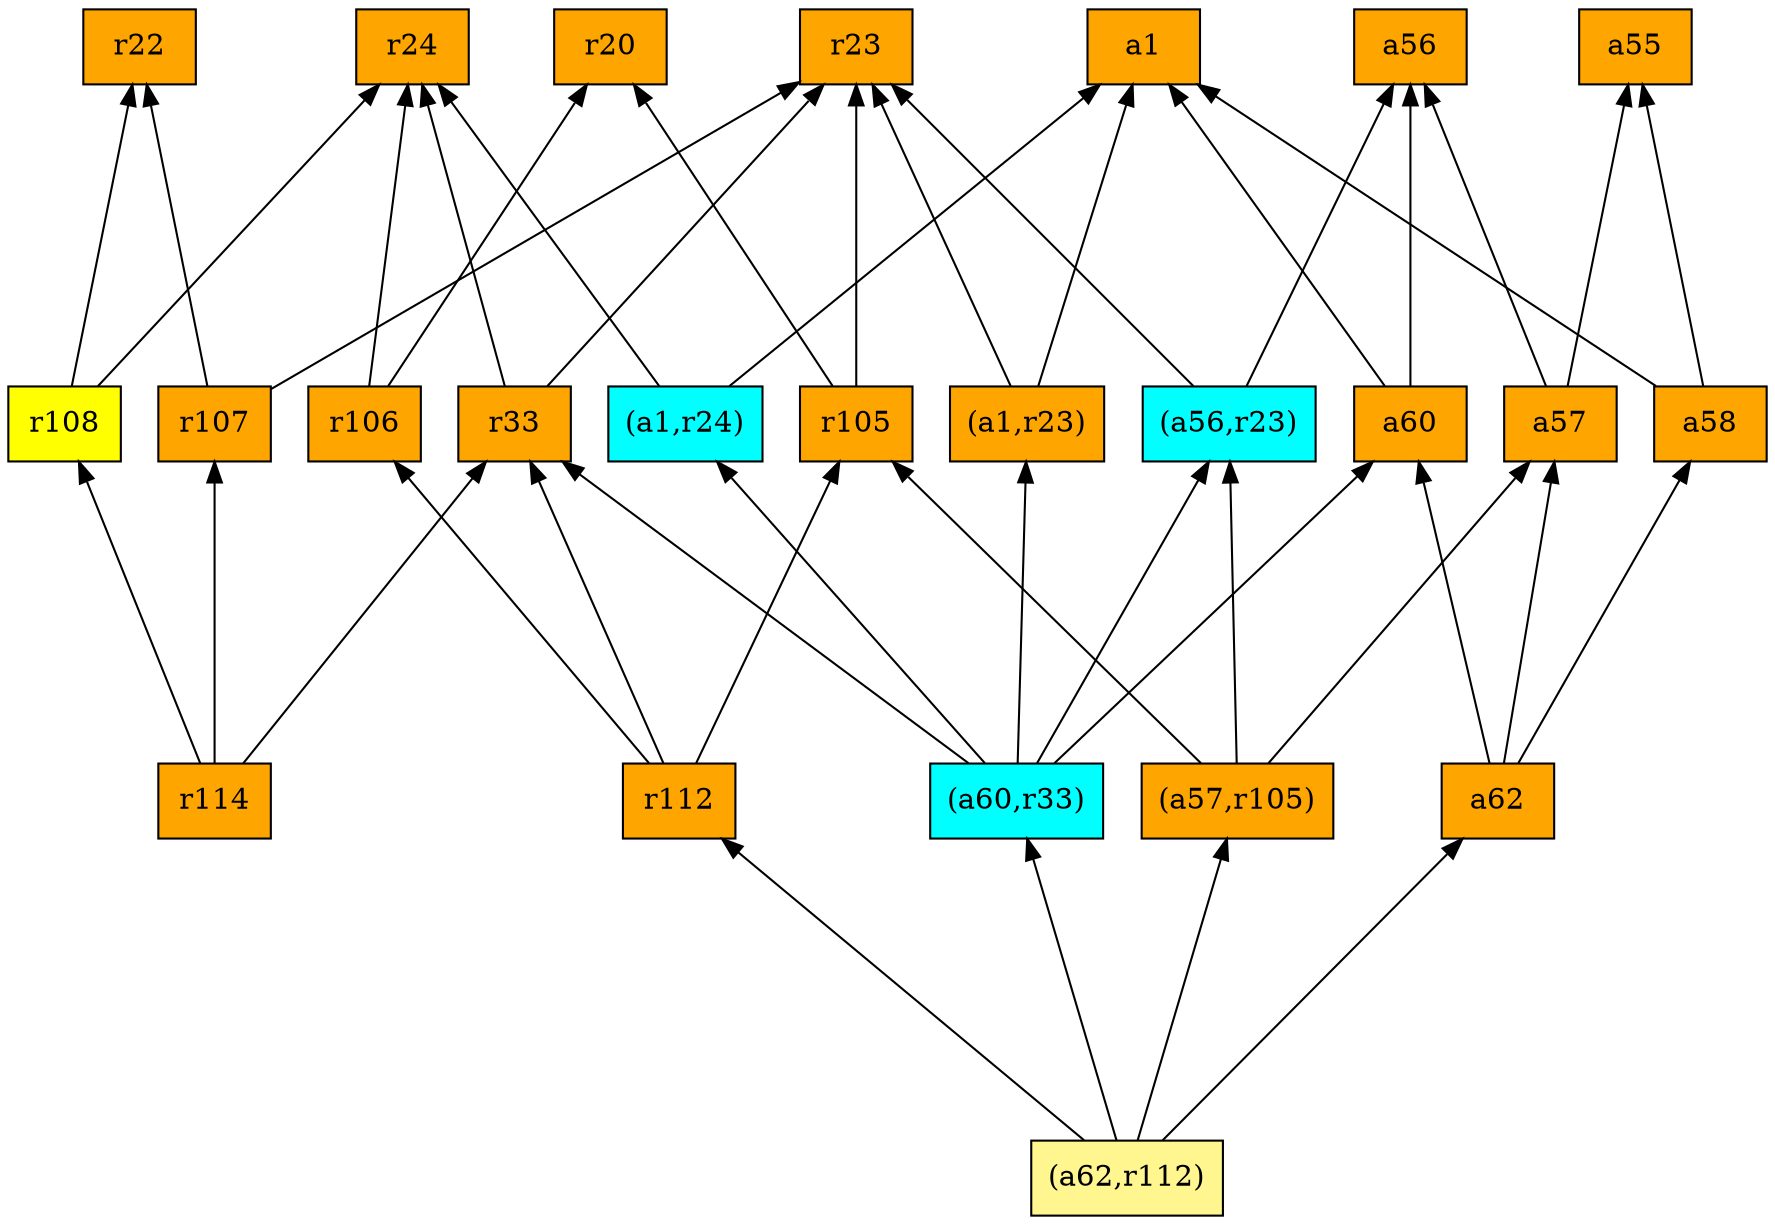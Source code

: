 digraph G {
rankdir=BT;ranksep="2.0";
"(a56,r23)" [shape=record,fillcolor=cyan,style=filled,label="{(a56,r23)}"];
"r106" [shape=record,fillcolor=orange,style=filled,label="{r106}"];
"a58" [shape=record,fillcolor=orange,style=filled,label="{a58}"];
"r22" [shape=record,fillcolor=orange,style=filled,label="{r22}"];
"a57" [shape=record,fillcolor=orange,style=filled,label="{a57}"];
"a56" [shape=record,fillcolor=orange,style=filled,label="{a56}"];
"r107" [shape=record,fillcolor=orange,style=filled,label="{r107}"];
"r105" [shape=record,fillcolor=orange,style=filled,label="{r105}"];
"r114" [shape=record,fillcolor=orange,style=filled,label="{r114}"];
"a62" [shape=record,fillcolor=orange,style=filled,label="{a62}"];
"a1" [shape=record,fillcolor=orange,style=filled,label="{a1}"];
"(a57,r105)" [shape=record,fillcolor=orange,style=filled,label="{(a57,r105)}"];
"(a1,r23)" [shape=record,fillcolor=orange,style=filled,label="{(a1,r23)}"];
"(a1,r24)" [shape=record,fillcolor=cyan,style=filled,label="{(a1,r24)}"];
"a60" [shape=record,fillcolor=orange,style=filled,label="{a60}"];
"(a62,r112)" [shape=record,fillcolor=khaki1,style=filled,label="{(a62,r112)}"];
"r24" [shape=record,fillcolor=orange,style=filled,label="{r24}"];
"a55" [shape=record,fillcolor=orange,style=filled,label="{a55}"];
"r23" [shape=record,fillcolor=orange,style=filled,label="{r23}"];
"r33" [shape=record,fillcolor=orange,style=filled,label="{r33}"];
"r20" [shape=record,fillcolor=orange,style=filled,label="{r20}"];
"(a60,r33)" [shape=record,fillcolor=cyan,style=filled,label="{(a60,r33)}"];
"r108" [shape=record,fillcolor=yellow,style=filled,label="{r108}"];
"r112" [shape=record,fillcolor=orange,style=filled,label="{r112}"];
"(a56,r23)" -> "a56"
"(a56,r23)" -> "r23"
"r106" -> "r20"
"r106" -> "r24"
"a58" -> "a1"
"a58" -> "a55"
"a57" -> "a56"
"a57" -> "a55"
"r107" -> "r23"
"r107" -> "r22"
"r105" -> "r20"
"r105" -> "r23"
"r114" -> "r107"
"r114" -> "r33"
"r114" -> "r108"
"a62" -> "a58"
"a62" -> "a60"
"a62" -> "a57"
"(a57,r105)" -> "(a56,r23)"
"(a57,r105)" -> "a57"
"(a57,r105)" -> "r105"
"(a1,r23)" -> "a1"
"(a1,r23)" -> "r23"
"(a1,r24)" -> "a1"
"(a1,r24)" -> "r24"
"a60" -> "a1"
"a60" -> "a56"
"(a62,r112)" -> "(a57,r105)"
"(a62,r112)" -> "(a60,r33)"
"(a62,r112)" -> "a62"
"(a62,r112)" -> "r112"
"r33" -> "r24"
"r33" -> "r23"
"(a60,r33)" -> "(a56,r23)"
"(a60,r33)" -> "(a1,r23)"
"(a60,r33)" -> "(a1,r24)"
"(a60,r33)" -> "a60"
"(a60,r33)" -> "r33"
"r108" -> "r24"
"r108" -> "r22"
"r112" -> "r106"
"r112" -> "r105"
"r112" -> "r33"
}